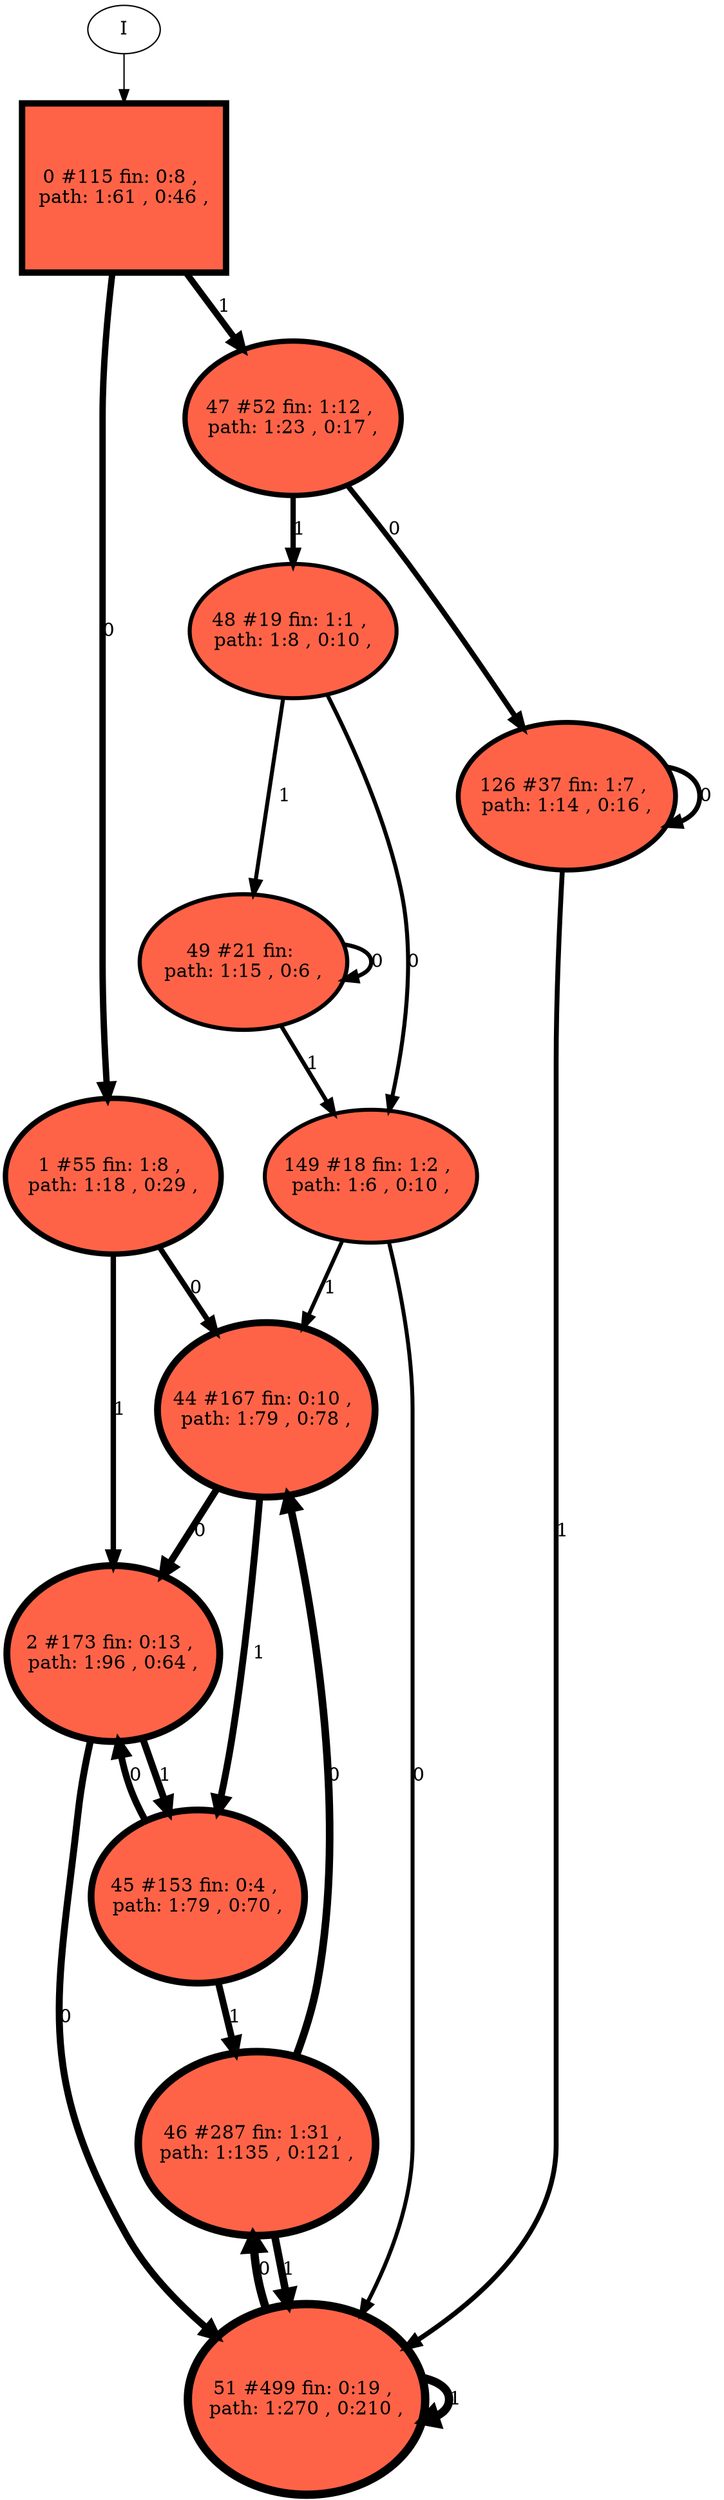 // produced with flexfringe // 
digraph DFA {
	0 [label="root" shape=box];
		I -> 0;
	0 [ label="0 #115 fin: 0:8 , 
 path: 1:61 , 0:46 , " , style=filled, fillcolor="tomato", width=1.74982, height=1.74982, penwidth=4.75359];
		0 -> 1 [label="0 " , penwidth=4.75359 ];
		0 -> 47 [label="1 " , penwidth=4.75359 ];
	1 [ label="1 #55 fin: 1:8 , 
 path: 1:18 , 0:29 , " , style=filled, fillcolor="tomato", width=1.6145, height=1.6145, penwidth=4.02535];
		1 -> 44 [label="0 " , penwidth=4.02535 ];
		1 -> 2 [label="1 " , penwidth=4.02535 ];
	47 [ label="47 #52 fin: 1:12 , 
 path: 1:23 , 0:17 , " , style=filled, fillcolor="tomato", width=1.60348, height=1.60348, penwidth=3.97029];
		47 -> 126 [label="0 " , penwidth=3.97029 ];
		47 -> 48 [label="1 " , penwidth=3.97029 ];
	44 [ label="44 #167 fin: 0:10 , 
 path: 1:79 , 0:78 , " , style=filled, fillcolor="tomato", width=1.81221, height=1.81221, penwidth=5.12396];
		44 -> 2 [label="0 " , penwidth=5.12396 ];
		44 -> 45 [label="1 " , penwidth=5.12396 ];
	2 [ label="2 #173 fin: 0:13 , 
 path: 1:96 , 0:64 , " , style=filled, fillcolor="tomato", width=1.81792, height=1.81792, penwidth=5.15906];
		2 -> 51 [label="0 " , penwidth=5.15906 ];
		2 -> 45 [label="1 " , penwidth=5.15906 ];
	126 [ label="126 #37 fin: 1:7 , 
 path: 1:14 , 0:16 , " , style=filled, fillcolor="tomato", width=1.53419, height=1.53419, penwidth=3.63759];
		126 -> 126 [label="0 " , penwidth=3.63759 ];
		126 -> 51 [label="1 " , penwidth=3.63759 ];
	48 [ label="48 #19 fin: 1:1 , 
 path: 1:8 , 0:10 , " , style=filled, fillcolor="tomato", width=1.38523, height=1.38523, penwidth=2.99573];
		48 -> 149 [label="0 " , penwidth=2.99573 ];
		48 -> 49 [label="1 " , penwidth=2.99573 ];
	45 [ label="45 #153 fin: 0:4 , 
 path: 1:79 , 0:70 , " , style=filled, fillcolor="tomato", width=1.7979, height=1.7979, penwidth=5.03695];
		45 -> 2 [label="0 " , penwidth=5.03695 ];
		45 -> 46 [label="1 " , penwidth=5.03695 ];
	51 [ label="51 #499 fin: 0:19 , 
 path: 1:270 , 0:210 , " , style=filled, fillcolor="tomato", width=1.97611, height=1.97611, penwidth=6.21461];
		51 -> 46 [label="0 " , penwidth=6.21461 ];
		51 -> 51 [label="1 " , penwidth=6.21461 ];
	149 [ label="149 #18 fin: 1:2 , 
 path: 1:6 , 0:10 , " , style=filled, fillcolor="tomato", width=1.37231, height=1.37231, penwidth=2.94444];
		149 -> 51 [label="0 " , penwidth=2.94444 ];
		149 -> 44 [label="1 " , penwidth=2.94444 ];
	49 [ label="49 #21 fin: 
 path: 1:15 , 0:6 , " , style=filled, fillcolor="tomato", width=1.4088, height=1.4088, penwidth=3.09104];
		49 -> 49 [label="0 " , penwidth=3.09104 ];
		49 -> 149 [label="1 " , penwidth=3.09104 ];
	46 [ label="46 #287 fin: 1:31 , 
 path: 1:135 , 0:121 , " , style=filled, fillcolor="tomato", width=1.89656, height=1.89656, penwidth=5.66296];
		46 -> 44 [label="0 " , penwidth=5.66296 ];
		46 -> 51 [label="1 " , penwidth=5.66296 ];
}
